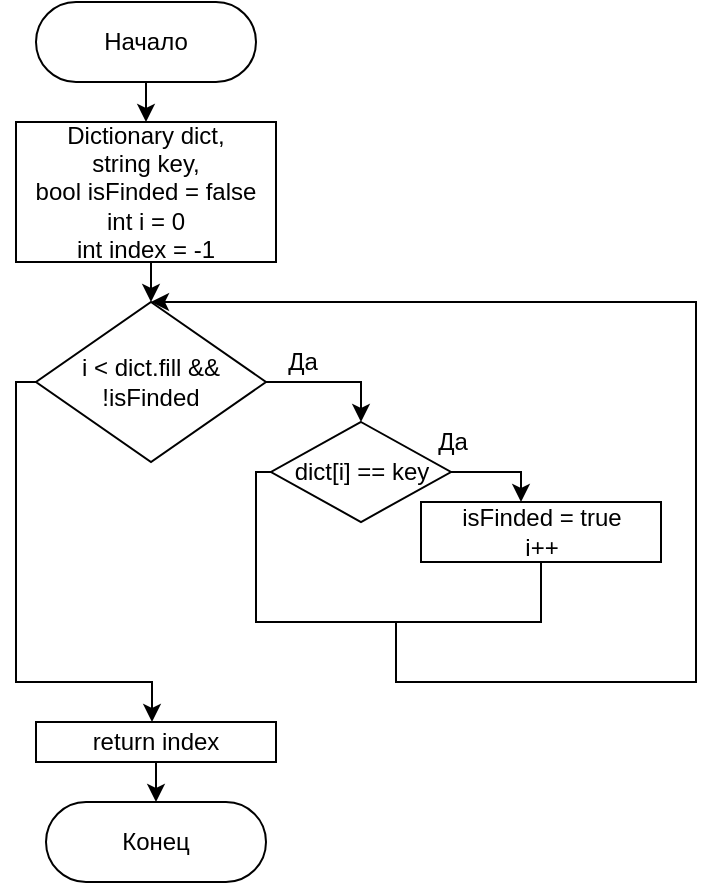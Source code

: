 <mxfile version="13.9.8" type="device" pages="3"><diagram id="B2xvy1g96-2ezzRmcXgf" name="BruteForce"><mxGraphModel dx="920" dy="540" grid="1" gridSize="10" guides="1" tooltips="1" connect="1" arrows="1" fold="1" page="1" pageScale="1" pageWidth="850" pageHeight="1100" math="0" shadow="0"><root><mxCell id="0"/><mxCell id="1" parent="0"/><mxCell id="WV2AVG160YEvpYbUlu9n-4" style="edgeStyle=orthogonalEdgeStyle;rounded=0;orthogonalLoop=1;jettySize=auto;html=1;" edge="1" parent="1" source="WV2AVG160YEvpYbUlu9n-2"><mxGeometry relative="1" as="geometry"><mxPoint x="415" y="150" as="targetPoint"/></mxGeometry></mxCell><mxCell id="WV2AVG160YEvpYbUlu9n-2" value="Начало" style="rounded=1;whiteSpace=wrap;html=1;arcSize=50;" vertex="1" parent="1"><mxGeometry x="360" y="90" width="110" height="40" as="geometry"/></mxCell><mxCell id="WV2AVG160YEvpYbUlu9n-6" style="edgeStyle=orthogonalEdgeStyle;rounded=0;orthogonalLoop=1;jettySize=auto;html=1;exitX=0.5;exitY=1;exitDx=0;exitDy=0;" edge="1" parent="1"><mxGeometry relative="1" as="geometry"><mxPoint x="417.5" y="220" as="sourcePoint"/><mxPoint x="417.5" y="240" as="targetPoint"/></mxGeometry></mxCell><mxCell id="WV2AVG160YEvpYbUlu9n-5" value="Dictionary dict,&lt;br&gt;string key,&lt;br&gt;bool isFinded = false&lt;br&gt;int i = 0&lt;br&gt;int index = -1" style="rounded=0;whiteSpace=wrap;html=1;" vertex="1" parent="1"><mxGeometry x="350" y="150" width="130" height="70" as="geometry"/></mxCell><mxCell id="WV2AVG160YEvpYbUlu9n-11" style="edgeStyle=orthogonalEdgeStyle;rounded=0;orthogonalLoop=1;jettySize=auto;html=1;" edge="1" parent="1" source="WV2AVG160YEvpYbUlu9n-8"><mxGeometry relative="1" as="geometry"><mxPoint x="522.5" y="300" as="targetPoint"/><Array as="points"><mxPoint x="522.5" y="280"/></Array></mxGeometry></mxCell><mxCell id="WV2AVG160YEvpYbUlu9n-20" style="edgeStyle=orthogonalEdgeStyle;rounded=0;orthogonalLoop=1;jettySize=auto;html=1;endArrow=classic;endFill=1;" edge="1" parent="1" source="WV2AVG160YEvpYbUlu9n-8"><mxGeometry relative="1" as="geometry"><mxPoint x="418" y="450" as="targetPoint"/><Array as="points"><mxPoint x="350" y="280"/><mxPoint x="350" y="430"/><mxPoint x="418" y="430"/></Array></mxGeometry></mxCell><mxCell id="WV2AVG160YEvpYbUlu9n-8" value="i &amp;lt; dict.fill &amp;amp;&amp;amp; !isFinded" style="rhombus;whiteSpace=wrap;html=1;rounded=0;sketch=0;shadow=0;strokeWidth=1;perimeterSpacing=0;" vertex="1" parent="1"><mxGeometry x="360" y="240" width="115" height="80" as="geometry"/></mxCell><mxCell id="WV2AVG160YEvpYbUlu9n-12" value="Да" style="text;html=1;align=center;verticalAlign=middle;resizable=0;points=[];autosize=1;" vertex="1" parent="1"><mxGeometry x="477.5" y="260" width="30" height="20" as="geometry"/></mxCell><mxCell id="WV2AVG160YEvpYbUlu9n-16" style="edgeStyle=orthogonalEdgeStyle;rounded=0;orthogonalLoop=1;jettySize=auto;html=1;exitX=1;exitY=0.5;exitDx=0;exitDy=0;" edge="1" parent="1" source="WV2AVG160YEvpYbUlu9n-14"><mxGeometry relative="1" as="geometry"><mxPoint x="602.5" y="340" as="targetPoint"/><Array as="points"><mxPoint x="602.5" y="325"/></Array></mxGeometry></mxCell><mxCell id="WV2AVG160YEvpYbUlu9n-19" style="edgeStyle=orthogonalEdgeStyle;rounded=0;orthogonalLoop=1;jettySize=auto;html=1;endArrow=none;endFill=0;" edge="1" parent="1" source="WV2AVG160YEvpYbUlu9n-14"><mxGeometry relative="1" as="geometry"><mxPoint x="540" y="420" as="targetPoint"/><Array as="points"><mxPoint x="470" y="325"/><mxPoint x="470" y="400"/></Array></mxGeometry></mxCell><mxCell id="WV2AVG160YEvpYbUlu9n-14" value="dict[i] == key" style="rhombus;whiteSpace=wrap;html=1;rounded=0;shadow=0;sketch=0;strokeColor=#000000;strokeWidth=1;fillColor=#ffffff;gradientColor=none;" vertex="1" parent="1"><mxGeometry x="477.5" y="300" width="90" height="50" as="geometry"/></mxCell><mxCell id="WV2AVG160YEvpYbUlu9n-15" value="Да" style="text;html=1;align=center;verticalAlign=middle;resizable=0;points=[];autosize=1;" vertex="1" parent="1"><mxGeometry x="552.5" y="300" width="30" height="20" as="geometry"/></mxCell><mxCell id="WV2AVG160YEvpYbUlu9n-18" style="edgeStyle=orthogonalEdgeStyle;rounded=0;orthogonalLoop=1;jettySize=auto;html=1;entryX=0.5;entryY=0;entryDx=0;entryDy=0;" edge="1" parent="1" source="WV2AVG160YEvpYbUlu9n-17" target="WV2AVG160YEvpYbUlu9n-8"><mxGeometry relative="1" as="geometry"><mxPoint x="730" y="260" as="targetPoint"/><Array as="points"><mxPoint x="613" y="400"/><mxPoint x="540" y="400"/><mxPoint x="540" y="430"/><mxPoint x="690" y="430"/><mxPoint x="690" y="240"/></Array></mxGeometry></mxCell><mxCell id="WV2AVG160YEvpYbUlu9n-17" value="isFinded = true&lt;br&gt;i++" style="rounded=0;whiteSpace=wrap;html=1;shadow=0;sketch=0;strokeColor=#000000;strokeWidth=1;fillColor=#ffffff;gradientColor=none;" vertex="1" parent="1"><mxGeometry x="552.5" y="340" width="120" height="30" as="geometry"/></mxCell><mxCell id="WV2AVG160YEvpYbUlu9n-22" style="edgeStyle=orthogonalEdgeStyle;rounded=0;orthogonalLoop=1;jettySize=auto;html=1;exitX=0.5;exitY=1;exitDx=0;exitDy=0;endArrow=classic;endFill=1;entryX=0.5;entryY=0;entryDx=0;entryDy=0;" edge="1" parent="1" source="WV2AVG160YEvpYbUlu9n-21" target="WV2AVG160YEvpYbUlu9n-23"><mxGeometry relative="1" as="geometry"><mxPoint x="420.286" y="480" as="targetPoint"/></mxGeometry></mxCell><mxCell id="WV2AVG160YEvpYbUlu9n-21" value="return index" style="rounded=0;whiteSpace=wrap;html=1;shadow=0;sketch=0;strokeColor=#000000;strokeWidth=1;fillColor=#ffffff;gradientColor=none;" vertex="1" parent="1"><mxGeometry x="360" y="450" width="120" height="20" as="geometry"/></mxCell><mxCell id="WV2AVG160YEvpYbUlu9n-23" value="Конец" style="rounded=1;whiteSpace=wrap;html=1;arcSize=50;" vertex="1" parent="1"><mxGeometry x="365" y="490" width="110" height="40" as="geometry"/></mxCell></root></mxGraphModel></diagram><diagram id="R6J0rs7JOdE_d4-DFjYi" name="BinarySearch"><mxGraphModel dx="1112" dy="653" grid="1" gridSize="10" guides="1" tooltips="1" connect="1" arrows="1" fold="1" page="1" pageScale="1" pageWidth="850" pageHeight="1100" math="0" shadow="0"><root><mxCell id="8W-XPkZxl42K6Qp8mK9D-0"/><mxCell id="8W-XPkZxl42K6Qp8mK9D-1" parent="8W-XPkZxl42K6Qp8mK9D-0"/><mxCell id="sRfuLxbpWMFwhczT3308-0" style="edgeStyle=orthogonalEdgeStyle;rounded=0;orthogonalLoop=1;jettySize=auto;html=1;" edge="1" parent="8W-XPkZxl42K6Qp8mK9D-1" source="sRfuLxbpWMFwhczT3308-1"><mxGeometry relative="1" as="geometry"><mxPoint x="415" y="150" as="targetPoint"/></mxGeometry></mxCell><mxCell id="sRfuLxbpWMFwhczT3308-1" value="Начало" style="rounded=1;whiteSpace=wrap;html=1;arcSize=50;" vertex="1" parent="8W-XPkZxl42K6Qp8mK9D-1"><mxGeometry x="360" y="90" width="110" height="40" as="geometry"/></mxCell><mxCell id="sRfuLxbpWMFwhczT3308-2" style="edgeStyle=orthogonalEdgeStyle;rounded=0;orthogonalLoop=1;jettySize=auto;html=1;exitX=0.5;exitY=1;exitDx=0;exitDy=0;" edge="1" parent="8W-XPkZxl42K6Qp8mK9D-1"><mxGeometry relative="1" as="geometry"><mxPoint x="417.5" y="220" as="sourcePoint"/><mxPoint x="417.5" y="240" as="targetPoint"/></mxGeometry></mxCell><mxCell id="sRfuLxbpWMFwhczT3308-3" value="Dictionary dict,&lt;br&gt;string key,&lt;br&gt;int mid, int left, int right&lt;br&gt;bool isFinded = false" style="rounded=0;whiteSpace=wrap;html=1;" vertex="1" parent="8W-XPkZxl42K6Qp8mK9D-1"><mxGeometry x="350" y="150" width="130" height="70" as="geometry"/></mxCell><mxCell id="sRfuLxbpWMFwhczT3308-4" style="edgeStyle=orthogonalEdgeStyle;rounded=0;orthogonalLoop=1;jettySize=auto;html=1;exitX=0.5;exitY=1;exitDx=0;exitDy=0;entryX=0.5;entryY=0;entryDx=0;entryDy=0;" edge="1" parent="8W-XPkZxl42K6Qp8mK9D-1" source="sRfuLxbpWMFwhczT3308-6" target="sRfuLxbpWMFwhczT3308-17"><mxGeometry relative="1" as="geometry"><mxPoint x="522.5" y="300" as="targetPoint"/><Array as="points"><mxPoint x="417" y="300"/><mxPoint x="530" y="300"/></Array></mxGeometry></mxCell><mxCell id="sRfuLxbpWMFwhczT3308-5" style="edgeStyle=orthogonalEdgeStyle;rounded=0;orthogonalLoop=1;jettySize=auto;html=1;endArrow=classic;endFill=1;exitX=0;exitY=0.5;exitDx=0;exitDy=0;" edge="1" parent="8W-XPkZxl42K6Qp8mK9D-1" source="sRfuLxbpWMFwhczT3308-6"><mxGeometry relative="1" as="geometry"><mxPoint x="388" y="514.97" as="targetPoint"/><Array as="points"><mxPoint x="330" y="265"/><mxPoint x="330" y="495"/><mxPoint x="388" y="495"/></Array><mxPoint x="400" y="310" as="sourcePoint"/></mxGeometry></mxCell><mxCell id="sRfuLxbpWMFwhczT3308-6" value="left &amp;lt; right &amp;amp;&amp;amp; !isFinded" style="rhombus;whiteSpace=wrap;html=1;rounded=0;sketch=0;shadow=0;strokeWidth=1;perimeterSpacing=0;" vertex="1" parent="8W-XPkZxl42K6Qp8mK9D-1"><mxGeometry x="360" y="240" width="115" height="50" as="geometry"/></mxCell><mxCell id="sRfuLxbpWMFwhczT3308-7" value="Да" style="text;html=1;align=center;verticalAlign=middle;resizable=0;points=[];autosize=1;" vertex="1" parent="8W-XPkZxl42K6Qp8mK9D-1"><mxGeometry x="477.5" y="260" width="30" height="20" as="geometry"/></mxCell><mxCell id="sRfuLxbpWMFwhczT3308-8" style="edgeStyle=orthogonalEdgeStyle;rounded=0;orthogonalLoop=1;jettySize=auto;html=1;exitX=1;exitY=0.5;exitDx=0;exitDy=0;entryX=0.5;entryY=0;entryDx=0;entryDy=0;" edge="1" parent="8W-XPkZxl42K6Qp8mK9D-1" source="sRfuLxbpWMFwhczT3308-10" target="sRfuLxbpWMFwhczT3308-13"><mxGeometry relative="1" as="geometry"><mxPoint x="610" y="390" as="targetPoint"/><Array as="points"><mxPoint x="620" y="375"/></Array></mxGeometry></mxCell><mxCell id="sRfuLxbpWMFwhczT3308-19" style="edgeStyle=orthogonalEdgeStyle;rounded=0;orthogonalLoop=1;jettySize=auto;html=1;endArrow=classic;endFill=1;entryX=0.5;entryY=0;entryDx=0;entryDy=0;" edge="1" parent="8W-XPkZxl42K6Qp8mK9D-1" source="sRfuLxbpWMFwhczT3308-10" target="sRfuLxbpWMFwhczT3308-20"><mxGeometry relative="1" as="geometry"><mxPoint x="480" y="390" as="targetPoint"/><Array as="points"><mxPoint x="475" y="375"/></Array></mxGeometry></mxCell><mxCell id="sRfuLxbpWMFwhczT3308-10" value="dict[mid] == key" style="rhombus;whiteSpace=wrap;html=1;rounded=0;shadow=0;sketch=0;strokeColor=#000000;strokeWidth=1;fillColor=#ffffff;gradientColor=none;" vertex="1" parent="8W-XPkZxl42K6Qp8mK9D-1"><mxGeometry x="485" y="355" width="90" height="40" as="geometry"/></mxCell><mxCell id="sRfuLxbpWMFwhczT3308-11" value="Да" style="text;html=1;align=center;verticalAlign=middle;resizable=0;points=[];autosize=1;" vertex="1" parent="8W-XPkZxl42K6Qp8mK9D-1"><mxGeometry x="560" y="350" width="30" height="20" as="geometry"/></mxCell><mxCell id="sRfuLxbpWMFwhczT3308-12" style="edgeStyle=orthogonalEdgeStyle;rounded=0;orthogonalLoop=1;jettySize=auto;html=1;entryX=1;entryY=0.5;entryDx=0;entryDy=0;" edge="1" parent="8W-XPkZxl42K6Qp8mK9D-1" target="sRfuLxbpWMFwhczT3308-6"><mxGeometry relative="1" as="geometry"><mxPoint x="470" y="280" as="targetPoint"/><Array as="points"><mxPoint x="697" y="490"/><mxPoint x="697" y="265"/></Array><mxPoint x="530" y="490" as="sourcePoint"/></mxGeometry></mxCell><mxCell id="sRfuLxbpWMFwhczT3308-28" style="edgeStyle=orthogonalEdgeStyle;rounded=0;orthogonalLoop=1;jettySize=auto;html=1;endArrow=none;endFill=0;" edge="1" parent="8W-XPkZxl42K6Qp8mK9D-1" source="sRfuLxbpWMFwhczT3308-13"><mxGeometry relative="1" as="geometry"><mxPoint x="530" y="490" as="targetPoint"/><Array as="points"><mxPoint x="620" y="480"/><mxPoint x="530" y="480"/></Array></mxGeometry></mxCell><mxCell id="sRfuLxbpWMFwhczT3308-13" value="isFinded = true" style="rounded=0;whiteSpace=wrap;html=1;shadow=0;sketch=0;strokeColor=#000000;strokeWidth=1;fillColor=#ffffff;gradientColor=none;" vertex="1" parent="8W-XPkZxl42K6Qp8mK9D-1"><mxGeometry x="560" y="390" width="120" height="20" as="geometry"/></mxCell><mxCell id="sRfuLxbpWMFwhczT3308-14" style="edgeStyle=orthogonalEdgeStyle;rounded=0;orthogonalLoop=1;jettySize=auto;html=1;exitX=0.5;exitY=1;exitDx=0;exitDy=0;endArrow=classic;endFill=1;entryX=0.5;entryY=0;entryDx=0;entryDy=0;" edge="1" parent="8W-XPkZxl42K6Qp8mK9D-1" source="sRfuLxbpWMFwhczT3308-15" target="sRfuLxbpWMFwhczT3308-16"><mxGeometry relative="1" as="geometry"><mxPoint x="392.786" y="630" as="targetPoint"/></mxGeometry></mxCell><mxCell id="sRfuLxbpWMFwhczT3308-15" value="return mid" style="rounded=0;whiteSpace=wrap;html=1;shadow=0;sketch=0;strokeColor=#000000;strokeWidth=1;fillColor=#ffffff;gradientColor=none;" vertex="1" parent="8W-XPkZxl42K6Qp8mK9D-1"><mxGeometry x="332.5" y="600" width="120" height="20" as="geometry"/></mxCell><mxCell id="sRfuLxbpWMFwhczT3308-16" value="Конец" style="rounded=1;whiteSpace=wrap;html=1;arcSize=50;" vertex="1" parent="8W-XPkZxl42K6Qp8mK9D-1"><mxGeometry x="337.5" y="640" width="110" height="40" as="geometry"/></mxCell><mxCell id="sRfuLxbpWMFwhczT3308-18" style="edgeStyle=orthogonalEdgeStyle;rounded=0;orthogonalLoop=1;jettySize=auto;html=1;endArrow=classic;endFill=1;entryX=0.5;entryY=0;entryDx=0;entryDy=0;" edge="1" parent="8W-XPkZxl42K6Qp8mK9D-1" source="sRfuLxbpWMFwhczT3308-17" target="sRfuLxbpWMFwhczT3308-10"><mxGeometry relative="1" as="geometry"><mxPoint x="530" y="350" as="targetPoint"/></mxGeometry></mxCell><mxCell id="sRfuLxbpWMFwhczT3308-17" value="mid = left + (right - left) / 2" style="rounded=0;whiteSpace=wrap;html=1;shadow=0;sketch=0;strokeColor=#000000;strokeWidth=1;fillColor=#ffffff;gradientColor=none;" vertex="1" parent="8W-XPkZxl42K6Qp8mK9D-1"><mxGeometry x="460" y="310" width="140" height="30" as="geometry"/></mxCell><mxCell id="sRfuLxbpWMFwhczT3308-21" value="" style="edgeStyle=orthogonalEdgeStyle;rounded=0;orthogonalLoop=1;jettySize=auto;html=1;endArrow=classic;endFill=1;" edge="1" parent="8W-XPkZxl42K6Qp8mK9D-1" source="sRfuLxbpWMFwhczT3308-20"><mxGeometry relative="1" as="geometry"><mxPoint x="540" y="430" as="targetPoint"/></mxGeometry></mxCell><mxCell id="sRfuLxbpWMFwhczT3308-24" style="edgeStyle=orthogonalEdgeStyle;rounded=0;orthogonalLoop=1;jettySize=auto;html=1;endArrow=classic;endFill=1;" edge="1" parent="8W-XPkZxl42K6Qp8mK9D-1" source="sRfuLxbpWMFwhczT3308-20"><mxGeometry relative="1" as="geometry"><mxPoint x="420" y="430" as="targetPoint"/><Array as="points"><mxPoint x="420" y="415"/></Array></mxGeometry></mxCell><mxCell id="sRfuLxbpWMFwhczT3308-20" value="dict[mid] &amp;lt; key" style="rhombus;whiteSpace=wrap;html=1;rounded=0;shadow=0;sketch=0;strokeColor=#000000;strokeWidth=1;fillColor=#ffffff;gradientColor=none;" vertex="1" parent="8W-XPkZxl42K6Qp8mK9D-1"><mxGeometry x="430" y="395" width="90" height="40" as="geometry"/></mxCell><mxCell id="sRfuLxbpWMFwhczT3308-22" value="Да" style="text;html=1;align=center;verticalAlign=middle;resizable=0;points=[];autosize=1;" vertex="1" parent="8W-XPkZxl42K6Qp8mK9D-1"><mxGeometry x="507.5" y="395" width="30" height="20" as="geometry"/></mxCell><mxCell id="sRfuLxbpWMFwhczT3308-27" style="edgeStyle=orthogonalEdgeStyle;rounded=0;orthogonalLoop=1;jettySize=auto;html=1;endArrow=none;endFill=0;" edge="1" parent="8W-XPkZxl42K6Qp8mK9D-1" source="sRfuLxbpWMFwhczT3308-23"><mxGeometry relative="1" as="geometry"><mxPoint x="480" y="480" as="targetPoint"/><Array as="points"><mxPoint x="543" y="460"/><mxPoint x="480" y="460"/></Array></mxGeometry></mxCell><mxCell id="sRfuLxbpWMFwhczT3308-23" value="left = mid + 1" style="rounded=0;whiteSpace=wrap;html=1;shadow=0;sketch=0;strokeColor=#000000;strokeWidth=1;fillColor=#ffffff;gradientColor=none;" vertex="1" parent="8W-XPkZxl42K6Qp8mK9D-1"><mxGeometry x="495" y="430" width="95" height="20" as="geometry"/></mxCell><mxCell id="sRfuLxbpWMFwhczT3308-26" style="edgeStyle=orthogonalEdgeStyle;rounded=0;orthogonalLoop=1;jettySize=auto;html=1;endArrow=none;endFill=0;" edge="1" parent="8W-XPkZxl42K6Qp8mK9D-1" source="sRfuLxbpWMFwhczT3308-25"><mxGeometry relative="1" as="geometry"><mxPoint x="530" y="490" as="targetPoint"/><Array as="points"><mxPoint x="417" y="460"/><mxPoint x="480" y="460"/><mxPoint x="480" y="480"/><mxPoint x="530" y="480"/></Array></mxGeometry></mxCell><mxCell id="sRfuLxbpWMFwhczT3308-25" value="right = mid - 1" style="rounded=0;whiteSpace=wrap;html=1;shadow=0;sketch=0;strokeColor=#000000;strokeWidth=1;fillColor=#ffffff;gradientColor=none;" vertex="1" parent="8W-XPkZxl42K6Qp8mK9D-1"><mxGeometry x="375" y="430" width="85" height="20" as="geometry"/></mxCell><mxCell id="sRfuLxbpWMFwhczT3308-31" style="edgeStyle=orthogonalEdgeStyle;rounded=0;orthogonalLoop=1;jettySize=auto;html=1;endArrow=classic;endFill=1;entryX=0.5;entryY=0;entryDx=0;entryDy=0;" edge="1" parent="8W-XPkZxl42K6Qp8mK9D-1" source="sRfuLxbpWMFwhczT3308-30" target="sRfuLxbpWMFwhczT3308-15"><mxGeometry relative="1" as="geometry"><mxPoint x="470" y="550" as="targetPoint"/><Array as="points"><mxPoint x="467" y="530"/><mxPoint x="467" y="580"/><mxPoint x="393" y="580"/></Array></mxGeometry></mxCell><mxCell id="sRfuLxbpWMFwhczT3308-33" style="edgeStyle=orthogonalEdgeStyle;rounded=0;orthogonalLoop=1;jettySize=auto;html=1;exitX=0;exitY=0.5;exitDx=0;exitDy=0;endArrow=classic;endFill=1;" edge="1" parent="8W-XPkZxl42K6Qp8mK9D-1" source="sRfuLxbpWMFwhczT3308-30"><mxGeometry relative="1" as="geometry"><mxPoint x="313" y="550" as="targetPoint"/></mxGeometry></mxCell><mxCell id="sRfuLxbpWMFwhczT3308-30" value="isFinded" style="rhombus;whiteSpace=wrap;html=1;rounded=0;sketch=0;shadow=0;strokeWidth=1;perimeterSpacing=0;" vertex="1" parent="8W-XPkZxl42K6Qp8mK9D-1"><mxGeometry x="332.5" y="510" width="115" height="40" as="geometry"/></mxCell><mxCell id="sRfuLxbpWMFwhczT3308-32" value="Да" style="text;html=1;align=center;verticalAlign=middle;resizable=0;points=[];autosize=1;" vertex="1" parent="8W-XPkZxl42K6Qp8mK9D-1"><mxGeometry x="430" y="510" width="30" height="20" as="geometry"/></mxCell><mxCell id="sRfuLxbpWMFwhczT3308-35" style="edgeStyle=orthogonalEdgeStyle;rounded=0;orthogonalLoop=1;jettySize=auto;html=1;exitX=0.5;exitY=1;exitDx=0;exitDy=0;entryX=0.5;entryY=0;entryDx=0;entryDy=0;endArrow=classic;endFill=1;" edge="1" parent="8W-XPkZxl42K6Qp8mK9D-1" source="sRfuLxbpWMFwhczT3308-34" target="sRfuLxbpWMFwhczT3308-15"><mxGeometry relative="1" as="geometry"><Array as="points"><mxPoint x="315" y="580"/><mxPoint x="393" y="580"/></Array></mxGeometry></mxCell><mxCell id="sRfuLxbpWMFwhczT3308-34" value="mid = -1" style="rounded=0;whiteSpace=wrap;html=1;shadow=0;sketch=0;strokeColor=#000000;strokeWidth=1;fillColor=#ffffff;gradientColor=none;" vertex="1" parent="8W-XPkZxl42K6Qp8mK9D-1"><mxGeometry x="265" y="550" width="95" height="20" as="geometry"/></mxCell></root></mxGraphModel></diagram><diagram id="Ph-9EWvdJpNE2shbJRFv" name="FindBySegments"><mxGraphModel dx="762" dy="447" grid="1" gridSize="10" guides="1" tooltips="1" connect="1" arrows="1" fold="1" page="1" pageScale="1" pageWidth="850" pageHeight="1100" math="0" shadow="0"><root><mxCell id="fWskFU-9gFSKHVW_Ma3C-0"/><mxCell id="fWskFU-9gFSKHVW_Ma3C-1" parent="fWskFU-9gFSKHVW_Ma3C-0"/><mxCell id="spvWTdK7PJxJ7TVaOhG9-0" style="edgeStyle=orthogonalEdgeStyle;rounded=0;orthogonalLoop=1;jettySize=auto;html=1;" edge="1" parent="fWskFU-9gFSKHVW_Ma3C-1" source="spvWTdK7PJxJ7TVaOhG9-1"><mxGeometry relative="1" as="geometry"><mxPoint x="415" y="150" as="targetPoint"/></mxGeometry></mxCell><mxCell id="spvWTdK7PJxJ7TVaOhG9-1" value="Начало" style="rounded=1;whiteSpace=wrap;html=1;arcSize=50;" vertex="1" parent="fWskFU-9gFSKHVW_Ma3C-1"><mxGeometry x="360" y="90" width="110" height="40" as="geometry"/></mxCell><mxCell id="spvWTdK7PJxJ7TVaOhG9-35" style="edgeStyle=orthogonalEdgeStyle;rounded=0;orthogonalLoop=1;jettySize=auto;html=1;endArrow=classic;endFill=1;" edge="1" parent="fWskFU-9gFSKHVW_Ma3C-1" source="spvWTdK7PJxJ7TVaOhG9-3"><mxGeometry relative="1" as="geometry"><mxPoint x="415" y="230" as="targetPoint"/></mxGeometry></mxCell><mxCell id="spvWTdK7PJxJ7TVaOhG9-3" value="Dictionary dict,&lt;br&gt;Segment[] segments,&lt;br&gt;string key,&lt;br&gt;int index = -1" style="rounded=0;whiteSpace=wrap;html=1;" vertex="1" parent="fWskFU-9gFSKHVW_Ma3C-1"><mxGeometry x="350" y="150" width="130" height="50" as="geometry"/></mxCell><mxCell id="spvWTdK7PJxJ7TVaOhG9-38" style="edgeStyle=orthogonalEdgeStyle;rounded=0;orthogonalLoop=1;jettySize=auto;html=1;exitX=0.5;exitY=1;exitDx=0;exitDy=0;entryX=0.5;entryY=0;entryDx=0;entryDy=0;endArrow=classic;endFill=1;" edge="1" parent="fWskFU-9gFSKHVW_Ma3C-1" source="spvWTdK7PJxJ7TVaOhG9-16" target="spvWTdK7PJxJ7TVaOhG9-17"><mxGeometry relative="1" as="geometry"/></mxCell><mxCell id="spvWTdK7PJxJ7TVaOhG9-16" value="return index" style="rounded=0;whiteSpace=wrap;html=1;shadow=0;sketch=0;strokeColor=#000000;strokeWidth=1;fillColor=#ffffff;gradientColor=none;" vertex="1" parent="fWskFU-9gFSKHVW_Ma3C-1"><mxGeometry x="365" y="440" width="120" height="20" as="geometry"/></mxCell><mxCell id="spvWTdK7PJxJ7TVaOhG9-17" value="Конец" style="rounded=1;whiteSpace=wrap;html=1;arcSize=50;" vertex="1" parent="fWskFU-9gFSKHVW_Ma3C-1"><mxGeometry x="370" y="480" width="110" height="40" as="geometry"/></mxCell><mxCell id="spvWTdK7PJxJ7TVaOhG9-29" style="edgeStyle=orthogonalEdgeStyle;rounded=0;orthogonalLoop=1;jettySize=auto;html=1;exitX=0;exitY=0.5;exitDx=0;exitDy=0;endArrow=classic;endFill=1;" edge="1" parent="fWskFU-9gFSKHVW_Ma3C-1" source="spvWTdK7PJxJ7TVaOhG9-30" target="spvWTdK7PJxJ7TVaOhG9-37"><mxGeometry relative="1" as="geometry"><mxPoint x="338" y="350" as="targetPoint"/></mxGeometry></mxCell><mxCell id="spvWTdK7PJxJ7TVaOhG9-40" style="edgeStyle=orthogonalEdgeStyle;rounded=0;orthogonalLoop=1;jettySize=auto;html=1;exitX=1;exitY=0.5;exitDx=0;exitDy=0;entryX=0.5;entryY=0;entryDx=0;entryDy=0;endArrow=classic;endFill=1;" edge="1" parent="fWskFU-9gFSKHVW_Ma3C-1" source="spvWTdK7PJxJ7TVaOhG9-30" target="spvWTdK7PJxJ7TVaOhG9-16"><mxGeometry relative="1" as="geometry"><Array as="points"><mxPoint x="493" y="330"/><mxPoint x="493" y="430"/><mxPoint x="425" y="430"/></Array></mxGeometry></mxCell><mxCell id="spvWTdK7PJxJ7TVaOhG9-30" value="segment == null" style="rhombus;whiteSpace=wrap;html=1;rounded=0;sketch=0;shadow=0;strokeWidth=1;perimeterSpacing=0;" vertex="1" parent="fWskFU-9gFSKHVW_Ma3C-1"><mxGeometry x="357.5" y="310" width="115" height="40" as="geometry"/></mxCell><mxCell id="spvWTdK7PJxJ7TVaOhG9-36" style="edgeStyle=orthogonalEdgeStyle;rounded=0;orthogonalLoop=1;jettySize=auto;html=1;endArrow=classic;endFill=1;" edge="1" parent="fWskFU-9gFSKHVW_Ma3C-1" source="spvWTdK7PJxJ7TVaOhG9-34"><mxGeometry relative="1" as="geometry"><mxPoint x="415" y="310" as="targetPoint"/></mxGeometry></mxCell><mxCell id="spvWTdK7PJxJ7TVaOhG9-34" value="segment = segments.Find(segment)" style="shape=process;whiteSpace=wrap;html=1;backgroundOutline=1;rounded=0;shadow=0;sketch=0;strokeColor=#000000;strokeWidth=1;fillColor=#ffffff;gradientColor=none;" vertex="1" parent="fWskFU-9gFSKHVW_Ma3C-1"><mxGeometry x="332.5" y="230" width="165" height="60" as="geometry"/></mxCell><mxCell id="spvWTdK7PJxJ7TVaOhG9-41" style="edgeStyle=orthogonalEdgeStyle;rounded=0;orthogonalLoop=1;jettySize=auto;html=1;entryX=0.5;entryY=0;entryDx=0;entryDy=0;endArrow=classic;endFill=1;" edge="1" parent="fWskFU-9gFSKHVW_Ma3C-1" source="spvWTdK7PJxJ7TVaOhG9-37" target="spvWTdK7PJxJ7TVaOhG9-16"><mxGeometry relative="1" as="geometry"><Array as="points"><mxPoint x="297" y="430"/><mxPoint x="425" y="430"/></Array></mxGeometry></mxCell><mxCell id="spvWTdK7PJxJ7TVaOhG9-37" value="index = BinarySearchBorders(key, segment.index, segment.index + segment.size))" style="shape=process;whiteSpace=wrap;html=1;backgroundOutline=1;rounded=0;shadow=0;sketch=0;strokeColor=#000000;strokeWidth=1;fillColor=#ffffff;gradientColor=none;" vertex="1" parent="fWskFU-9gFSKHVW_Ma3C-1"><mxGeometry x="200" y="350" width="195" height="70" as="geometry"/></mxCell></root></mxGraphModel></diagram></mxfile>